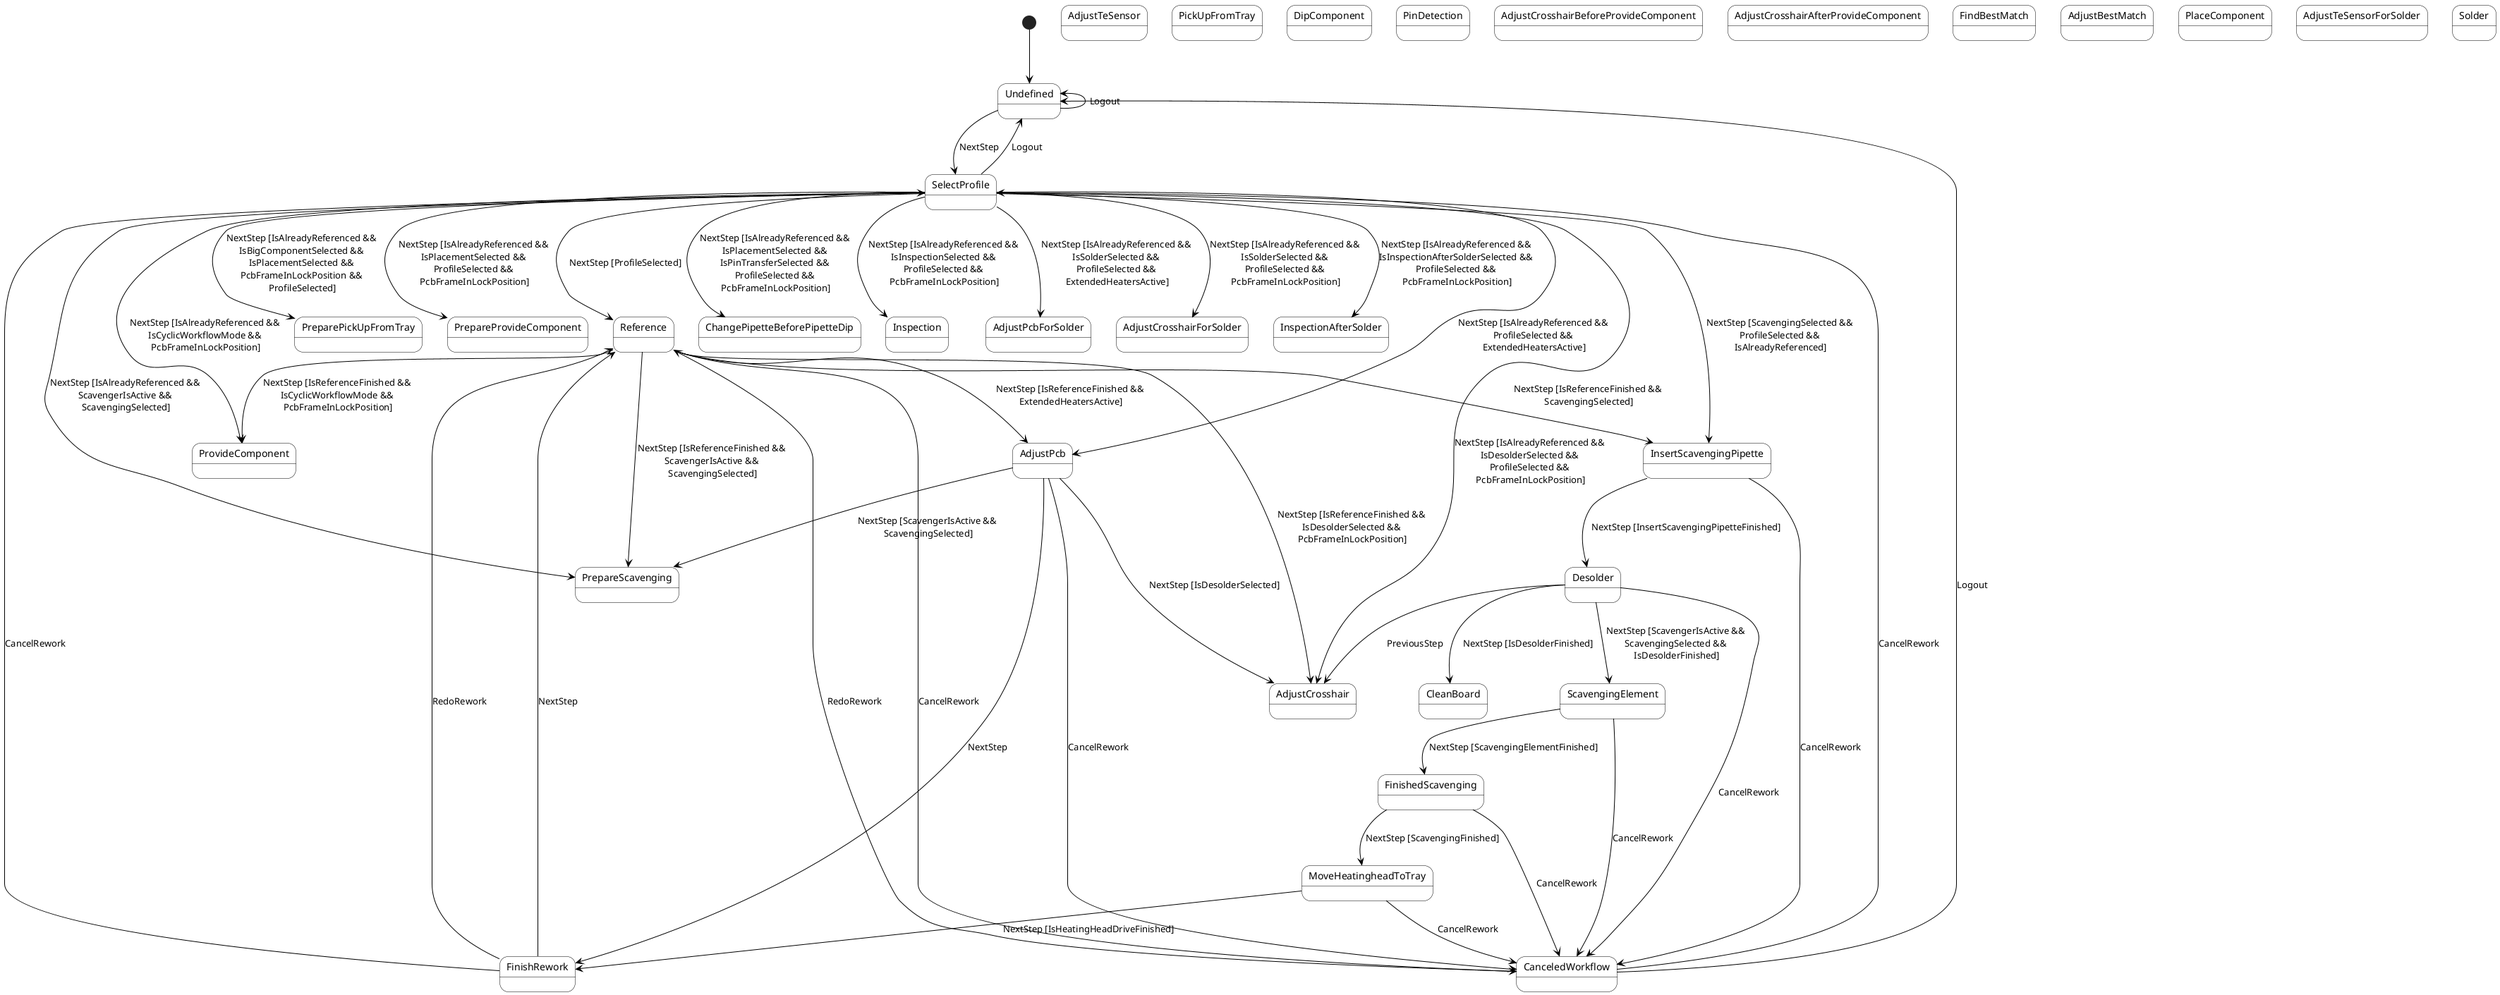 @startuml StateMachineReworkHR600Base

skinparam state {
  BackgroundColor White
  BorderColor Black
  ArrowColor Black
}

[*] --> Undefined

state Undefined {
}

state SelectProfile {
}

state Reference {
}

state AdjustPcb {
}

state PrepareScavenging {
}

state AdjustCrosshair {
}

state AdjustTeSensor {
}

state InsertScavengingPipette {
}

state Desolder {
}

state CleanBoard {
}

state PreparePickUpFromTray {
}

state PickUpFromTray {
}

state PrepareProvideComponent {
}

state ProvideComponent {
}

state ChangePipetteBeforePipetteDip {
}

state DipComponent {
}

state PinDetection {
}

state AdjustCrosshairBeforeProvideComponent {
}

state AdjustCrosshairAfterProvideComponent {
}

state FindBestMatch {
}

state AdjustBestMatch {
}

state PlaceComponent {
}

state Inspection {
}

state AdjustPcbForSolder {
}

state AdjustCrosshairForSolder {
}

state AdjustTeSensorForSolder {
}

state Solder {
}

state InspectionAfterSolder {
}

state ScavengingElement {
}

state FinishedScavenging {
}

state MoveHeatingheadToTray {
}

state FinishRework {
}

state CanceledWorkflow {
}

Undefined -down-> SelectProfile : NextStep
Undefined -up-> Undefined : Logout

SelectProfile -down-> AdjustPcb : NextStep [IsAlreadyReferenced && \nProfileSelected && \nExtendedHeatersActive]
SelectProfile -down-> PrepareScavenging : NextStep [IsAlreadyReferenced && \nScavengerIsActive && \nScavengingSelected]
SelectProfile -down-> AdjustCrosshair : NextStep [IsAlreadyReferenced && \nIsDesolderSelected && \nProfileSelected && \nPcbFrameInLockPosition]
SelectProfile -down-> PreparePickUpFromTray : NextStep [IsAlreadyReferenced && \nIsBigComponentSelected && \nIsPlacementSelected && \nPcbFrameInLockPosition && \nProfileSelected]
SelectProfile -down-> ChangePipetteBeforePipetteDip : NextStep [IsAlreadyReferenced && \nIsPlacementSelected && \nIsPinTransferSelected && \nProfileSelected && \nPcbFrameInLockPosition]
SelectProfile -down-> ProvideComponent : NextStep [IsAlreadyReferenced && \nIsCyclicWorkflowMode && \nPcbFrameInLockPosition]
SelectProfile -down-> PrepareProvideComponent : NextStep [IsAlreadyReferenced && \nIsPlacementSelected && \nProfileSelected && \nPcbFrameInLockPosition]
SelectProfile -down-> Inspection : NextStep [IsAlreadyReferenced && \nIsInspectionSelected && \nProfileSelected && \nPcbFrameInLockPosition]
SelectProfile -down-> AdjustPcbForSolder : NextStep [IsAlreadyReferenced && \nIsSolderSelected && \nProfileSelected && \nExtendedHeatersActive]
SelectProfile -down-> AdjustCrosshairForSolder : NextStep [IsAlreadyReferenced && \nIsSolderSelected && \nProfileSelected && \nPcbFrameInLockPosition]
SelectProfile -down-> InspectionAfterSolder : NextStep [IsAlreadyReferenced && \nIsInspectionAfterSolderSelected && \nProfileSelected && \nPcbFrameInLockPosition]
SelectProfile -down-> Reference : NextStep [ProfileSelected]
SelectProfile -down-> InsertScavengingPipette : NextStep [ScavengingSelected && \nProfileSelected && \nIsAlreadyReferenced]
SelectProfile -up-> Undefined : Logout

Reference -down-> CanceledWorkflow : CancelRework
Reference -down-> ProvideComponent : NextStep [IsReferenceFinished && \nIsCyclicWorkflowMode && \nPcbFrameInLockPosition]
Reference -down-> AdjustPcb : NextStep [IsReferenceFinished && \nExtendedHeatersActive]
Reference -down-> PrepareScavenging : NextStep [IsReferenceFinished && \nScavengerIsActive && \nScavengingSelected]
Reference -down-> AdjustCrosshair : NextStep [IsReferenceFinished && \nIsDesolderSelected && \nPcbFrameInLockPosition]
Reference -down-> InsertScavengingPipette : NextStep [IsReferenceFinished && \nScavengingSelected]

AdjustPcb -down-> CanceledWorkflow : CancelRework
AdjustPcb -down-> PrepareScavenging : NextStep [ScavengerIsActive && \nScavengingSelected]
AdjustPcb -down-> AdjustCrosshair : NextStep [IsDesolderSelected]
AdjustPcb -down-> FinishRework : NextStep

InsertScavengingPipette -down-> Desolder : NextStep [InsertScavengingPipetteFinished]
InsertScavengingPipette -down-> CanceledWorkflow : CancelRework

Desolder -down-> ScavengingElement : NextStep [ScavengerIsActive && \nScavengingSelected && \nIsDesolderFinished]
Desolder -down-> CleanBoard : NextStep [IsDesolderFinished]
Desolder -down-> AdjustCrosshair : PreviousStep
Desolder -down-> CanceledWorkflow : CancelRework

ScavengingElement -down-> FinishedScavenging : NextStep [ScavengingElementFinished]
ScavengingElement -down-> CanceledWorkflow : CancelRework

FinishedScavenging -down-> MoveHeatingheadToTray : NextStep [ScavengingFinished]
FinishedScavenging -down-> CanceledWorkflow : CancelRework

MoveHeatingheadToTray -down-> FinishRework : NextStep [IsHeatingHeadDriveFinished]
MoveHeatingheadToTray -down-> CanceledWorkflow : CancelRework

FinishRework -up-> Reference : NextStep
FinishRework -up-> Reference : RedoRework
FinishRework -up-> SelectProfile : CancelRework

CanceledWorkflow -up-> Undefined : Logout
CanceledWorkflow -up-> Reference : RedoRework
CanceledWorkflow -up-> SelectProfile : CancelRework

@enduml